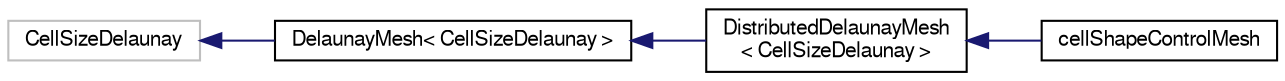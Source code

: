 digraph "Graphical Class Hierarchy"
{
  bgcolor="transparent";
  edge [fontname="FreeSans",fontsize="10",labelfontname="FreeSans",labelfontsize="10"];
  node [fontname="FreeSans",fontsize="10",shape=record];
  rankdir="LR";
  Node1 [label="CellSizeDelaunay",height=0.2,width=0.4,color="grey75"];
  Node1 -> Node2 [dir="back",color="midnightblue",fontsize="10",style="solid",fontname="FreeSans"];
  Node2 [label="DelaunayMesh\< CellSizeDelaunay \>",height=0.2,width=0.4,color="black",URL="$a00485.html"];
  Node2 -> Node3 [dir="back",color="midnightblue",fontsize="10",style="solid",fontname="FreeSans"];
  Node3 [label="DistributedDelaunayMesh\l\< CellSizeDelaunay \>",height=0.2,width=0.4,color="black",URL="$a00536.html"];
  Node3 -> Node4 [dir="back",color="midnightblue",fontsize="10",style="solid",fontname="FreeSans"];
  Node4 [label="cellShapeControlMesh",height=0.2,width=0.4,color="black",URL="$a00218.html"];
}

